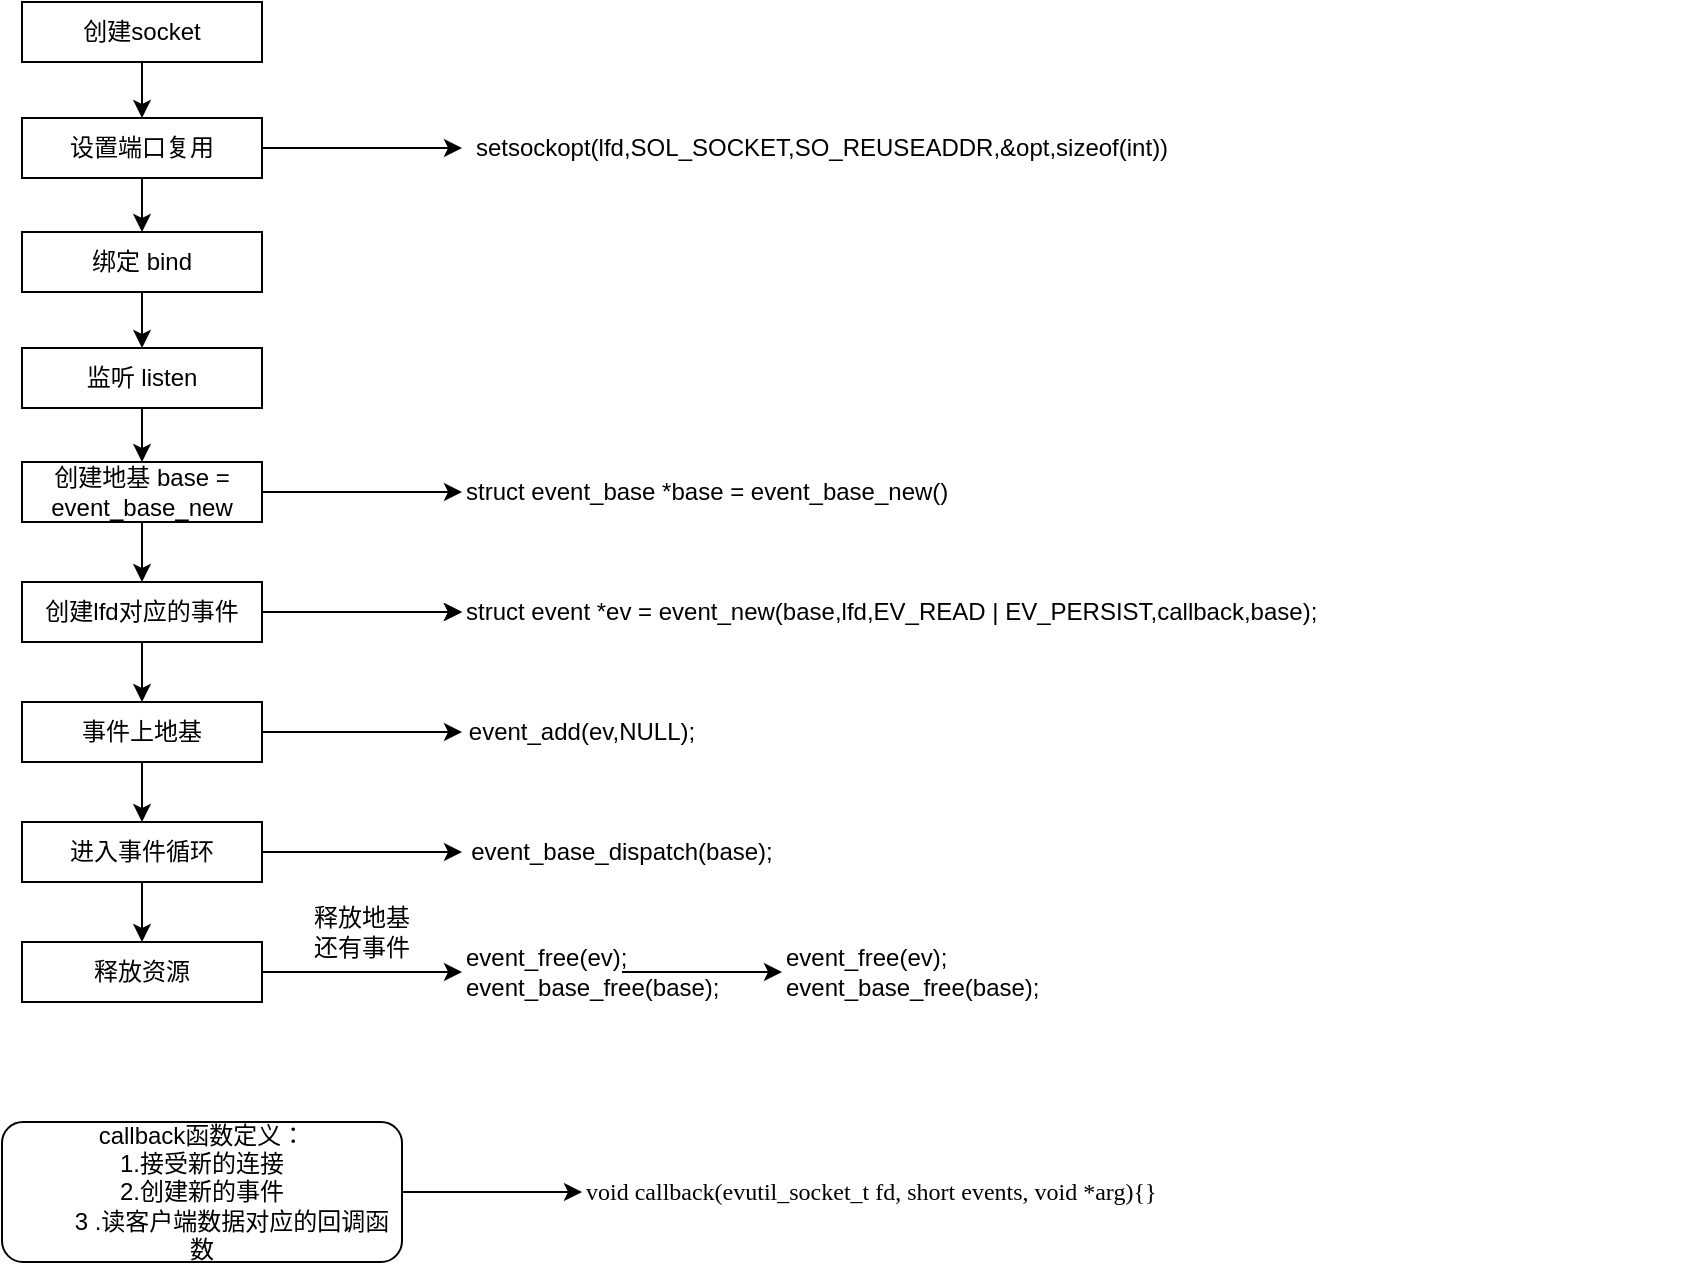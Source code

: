<mxfile version="22.0.2" type="github">
  <diagram id="C5RBs43oDa-KdzZeNtuy" name="Page-1">
    <mxGraphModel dx="1050" dy="540" grid="1" gridSize="10" guides="1" tooltips="1" connect="1" arrows="1" fold="1" page="1" pageScale="1" pageWidth="827" pageHeight="1169" math="0" shadow="0">
      <root>
        <mxCell id="WIyWlLk6GJQsqaUBKTNV-0" />
        <mxCell id="WIyWlLk6GJQsqaUBKTNV-1" parent="WIyWlLk6GJQsqaUBKTNV-0" />
        <mxCell id="k3k_9TDSbaum7FikCewz-22" style="edgeStyle=none;rounded=0;orthogonalLoop=1;jettySize=auto;html=1;exitX=0.5;exitY=1;exitDx=0;exitDy=0;entryX=0.5;entryY=0;entryDx=0;entryDy=0;" edge="1" parent="WIyWlLk6GJQsqaUBKTNV-1" source="k3k_9TDSbaum7FikCewz-9" target="k3k_9TDSbaum7FikCewz-11">
          <mxGeometry relative="1" as="geometry" />
        </mxCell>
        <mxCell id="k3k_9TDSbaum7FikCewz-9" value="创建socket" style="rounded=0;whiteSpace=wrap;html=1;" vertex="1" parent="WIyWlLk6GJQsqaUBKTNV-1">
          <mxGeometry x="40" y="30" width="120" height="30" as="geometry" />
        </mxCell>
        <mxCell id="k3k_9TDSbaum7FikCewz-16" style="rounded=0;orthogonalLoop=1;jettySize=auto;html=1;exitX=1;exitY=0.5;exitDx=0;exitDy=0;" edge="1" parent="WIyWlLk6GJQsqaUBKTNV-1" source="k3k_9TDSbaum7FikCewz-11">
          <mxGeometry relative="1" as="geometry">
            <mxPoint x="260" y="103" as="targetPoint" />
          </mxGeometry>
        </mxCell>
        <mxCell id="k3k_9TDSbaum7FikCewz-23" style="edgeStyle=none;rounded=0;orthogonalLoop=1;jettySize=auto;html=1;exitX=0.5;exitY=1;exitDx=0;exitDy=0;entryX=0.5;entryY=0;entryDx=0;entryDy=0;" edge="1" parent="WIyWlLk6GJQsqaUBKTNV-1" source="k3k_9TDSbaum7FikCewz-11" target="k3k_9TDSbaum7FikCewz-12">
          <mxGeometry relative="1" as="geometry" />
        </mxCell>
        <mxCell id="k3k_9TDSbaum7FikCewz-11" value="设置端口复用" style="rounded=0;whiteSpace=wrap;html=1;" vertex="1" parent="WIyWlLk6GJQsqaUBKTNV-1">
          <mxGeometry x="40" y="88" width="120" height="30" as="geometry" />
        </mxCell>
        <mxCell id="k3k_9TDSbaum7FikCewz-24" style="edgeStyle=none;rounded=0;orthogonalLoop=1;jettySize=auto;html=1;exitX=0.5;exitY=1;exitDx=0;exitDy=0;" edge="1" parent="WIyWlLk6GJQsqaUBKTNV-1" source="k3k_9TDSbaum7FikCewz-12" target="k3k_9TDSbaum7FikCewz-18">
          <mxGeometry relative="1" as="geometry" />
        </mxCell>
        <mxCell id="k3k_9TDSbaum7FikCewz-12" value="绑定 bind" style="rounded=0;whiteSpace=wrap;html=1;" vertex="1" parent="WIyWlLk6GJQsqaUBKTNV-1">
          <mxGeometry x="40" y="145" width="120" height="30" as="geometry" />
        </mxCell>
        <mxCell id="k3k_9TDSbaum7FikCewz-17" value="setsockopt(lfd,SOL_SOCKET,SO_REUSEADDR,&amp;amp;opt,sizeof(int))" style="text;strokeColor=none;align=center;fillColor=none;html=1;verticalAlign=middle;whiteSpace=wrap;rounded=0;" vertex="1" parent="WIyWlLk6GJQsqaUBKTNV-1">
          <mxGeometry x="410" y="88" width="60" height="30" as="geometry" />
        </mxCell>
        <mxCell id="k3k_9TDSbaum7FikCewz-25" style="edgeStyle=none;rounded=0;orthogonalLoop=1;jettySize=auto;html=1;exitX=0.5;exitY=1;exitDx=0;exitDy=0;entryX=0.5;entryY=0;entryDx=0;entryDy=0;" edge="1" parent="WIyWlLk6GJQsqaUBKTNV-1" source="k3k_9TDSbaum7FikCewz-18" target="k3k_9TDSbaum7FikCewz-19">
          <mxGeometry relative="1" as="geometry" />
        </mxCell>
        <mxCell id="k3k_9TDSbaum7FikCewz-18" value="监听 listen" style="rounded=0;whiteSpace=wrap;html=1;" vertex="1" parent="WIyWlLk6GJQsqaUBKTNV-1">
          <mxGeometry x="40" y="203" width="120" height="30" as="geometry" />
        </mxCell>
        <mxCell id="k3k_9TDSbaum7FikCewz-20" style="rounded=0;orthogonalLoop=1;jettySize=auto;html=1;exitX=1;exitY=0.5;exitDx=0;exitDy=0;entryX=0;entryY=0.5;entryDx=0;entryDy=0;" edge="1" parent="WIyWlLk6GJQsqaUBKTNV-1" source="k3k_9TDSbaum7FikCewz-19" target="k3k_9TDSbaum7FikCewz-21">
          <mxGeometry relative="1" as="geometry">
            <mxPoint x="240" y="265" as="targetPoint" />
          </mxGeometry>
        </mxCell>
        <mxCell id="k3k_9TDSbaum7FikCewz-44" style="edgeStyle=none;rounded=0;orthogonalLoop=1;jettySize=auto;html=1;exitX=0.5;exitY=1;exitDx=0;exitDy=0;entryX=0.5;entryY=0;entryDx=0;entryDy=0;" edge="1" parent="WIyWlLk6GJQsqaUBKTNV-1" source="k3k_9TDSbaum7FikCewz-19" target="k3k_9TDSbaum7FikCewz-26">
          <mxGeometry relative="1" as="geometry" />
        </mxCell>
        <mxCell id="k3k_9TDSbaum7FikCewz-19" value="创建地基 base = event_base_new" style="rounded=0;whiteSpace=wrap;html=1;" vertex="1" parent="WIyWlLk6GJQsqaUBKTNV-1">
          <mxGeometry x="40" y="260" width="120" height="30" as="geometry" />
        </mxCell>
        <mxCell id="k3k_9TDSbaum7FikCewz-21" value="struct event_base *base = event_base_new()" style="text;strokeColor=none;align=left;fillColor=none;html=1;verticalAlign=middle;whiteSpace=wrap;rounded=0;" vertex="1" parent="WIyWlLk6GJQsqaUBKTNV-1">
          <mxGeometry x="260" y="260" width="380" height="30" as="geometry" />
        </mxCell>
        <mxCell id="k3k_9TDSbaum7FikCewz-27" style="edgeStyle=none;rounded=0;orthogonalLoop=1;jettySize=auto;html=1;exitX=1;exitY=0.5;exitDx=0;exitDy=0;entryX=0;entryY=0.5;entryDx=0;entryDy=0;" edge="1" parent="WIyWlLk6GJQsqaUBKTNV-1" source="k3k_9TDSbaum7FikCewz-26" target="k3k_9TDSbaum7FikCewz-30">
          <mxGeometry relative="1" as="geometry">
            <mxPoint x="220" y="335" as="targetPoint" />
          </mxGeometry>
        </mxCell>
        <mxCell id="k3k_9TDSbaum7FikCewz-43" value="" style="edgeStyle=none;rounded=0;orthogonalLoop=1;jettySize=auto;html=1;" edge="1" parent="WIyWlLk6GJQsqaUBKTNV-1" source="k3k_9TDSbaum7FikCewz-26" target="k3k_9TDSbaum7FikCewz-30">
          <mxGeometry relative="1" as="geometry" />
        </mxCell>
        <mxCell id="k3k_9TDSbaum7FikCewz-45" style="edgeStyle=none;rounded=0;orthogonalLoop=1;jettySize=auto;html=1;exitX=0.5;exitY=1;exitDx=0;exitDy=0;entryX=0.5;entryY=0;entryDx=0;entryDy=0;" edge="1" parent="WIyWlLk6GJQsqaUBKTNV-1" source="k3k_9TDSbaum7FikCewz-26" target="k3k_9TDSbaum7FikCewz-28">
          <mxGeometry relative="1" as="geometry" />
        </mxCell>
        <mxCell id="k3k_9TDSbaum7FikCewz-26" value="创建lfd对应的事件" style="rounded=0;whiteSpace=wrap;html=1;" vertex="1" parent="WIyWlLk6GJQsqaUBKTNV-1">
          <mxGeometry x="40" y="320" width="120" height="30" as="geometry" />
        </mxCell>
        <mxCell id="k3k_9TDSbaum7FikCewz-32" style="edgeStyle=none;rounded=0;orthogonalLoop=1;jettySize=auto;html=1;exitX=1;exitY=0.5;exitDx=0;exitDy=0;" edge="1" parent="WIyWlLk6GJQsqaUBKTNV-1" source="k3k_9TDSbaum7FikCewz-28">
          <mxGeometry relative="1" as="geometry">
            <mxPoint x="260" y="395" as="targetPoint" />
          </mxGeometry>
        </mxCell>
        <mxCell id="k3k_9TDSbaum7FikCewz-46" style="edgeStyle=none;rounded=0;orthogonalLoop=1;jettySize=auto;html=1;exitX=0.5;exitY=1;exitDx=0;exitDy=0;entryX=0.5;entryY=0;entryDx=0;entryDy=0;" edge="1" parent="WIyWlLk6GJQsqaUBKTNV-1" source="k3k_9TDSbaum7FikCewz-28" target="k3k_9TDSbaum7FikCewz-29">
          <mxGeometry relative="1" as="geometry" />
        </mxCell>
        <mxCell id="k3k_9TDSbaum7FikCewz-28" value="事件上地基" style="rounded=0;whiteSpace=wrap;html=1;" vertex="1" parent="WIyWlLk6GJQsqaUBKTNV-1">
          <mxGeometry x="40" y="380" width="120" height="30" as="geometry" />
        </mxCell>
        <mxCell id="k3k_9TDSbaum7FikCewz-38" style="edgeStyle=none;rounded=0;orthogonalLoop=1;jettySize=auto;html=1;exitX=1;exitY=0.5;exitDx=0;exitDy=0;" edge="1" parent="WIyWlLk6GJQsqaUBKTNV-1" source="k3k_9TDSbaum7FikCewz-29">
          <mxGeometry relative="1" as="geometry">
            <mxPoint x="260" y="455" as="targetPoint" />
          </mxGeometry>
        </mxCell>
        <mxCell id="k3k_9TDSbaum7FikCewz-47" style="edgeStyle=none;rounded=0;orthogonalLoop=1;jettySize=auto;html=1;exitX=0.5;exitY=1;exitDx=0;exitDy=0;" edge="1" parent="WIyWlLk6GJQsqaUBKTNV-1" source="k3k_9TDSbaum7FikCewz-29" target="k3k_9TDSbaum7FikCewz-40">
          <mxGeometry relative="1" as="geometry" />
        </mxCell>
        <mxCell id="k3k_9TDSbaum7FikCewz-29" value="进入事件循环" style="rounded=0;whiteSpace=wrap;html=1;" vertex="1" parent="WIyWlLk6GJQsqaUBKTNV-1">
          <mxGeometry x="40" y="440" width="120" height="30" as="geometry" />
        </mxCell>
        <mxCell id="k3k_9TDSbaum7FikCewz-30" value="struct event *ev = event_new(base,lfd,EV_READ | EV_PERSIST,callback,base);" style="text;strokeColor=none;align=left;fillColor=none;html=1;verticalAlign=middle;whiteSpace=wrap;rounded=0;" vertex="1" parent="WIyWlLk6GJQsqaUBKTNV-1">
          <mxGeometry x="260" y="320" width="610" height="30" as="geometry" />
        </mxCell>
        <mxCell id="k3k_9TDSbaum7FikCewz-36" value="event_add(ev,NULL);" style="text;strokeColor=none;align=center;fillColor=none;html=1;verticalAlign=middle;whiteSpace=wrap;rounded=0;" vertex="1" parent="WIyWlLk6GJQsqaUBKTNV-1">
          <mxGeometry x="290" y="380" width="60" height="30" as="geometry" />
        </mxCell>
        <mxCell id="k3k_9TDSbaum7FikCewz-37" style="edgeStyle=none;rounded=0;orthogonalLoop=1;jettySize=auto;html=1;exitX=0;exitY=0.5;exitDx=0;exitDy=0;" edge="1" parent="WIyWlLk6GJQsqaUBKTNV-1" source="k3k_9TDSbaum7FikCewz-36" target="k3k_9TDSbaum7FikCewz-36">
          <mxGeometry relative="1" as="geometry" />
        </mxCell>
        <mxCell id="k3k_9TDSbaum7FikCewz-39" value="event_base_dispatch(base);" style="text;strokeColor=none;align=center;fillColor=none;html=1;verticalAlign=middle;whiteSpace=wrap;rounded=0;" vertex="1" parent="WIyWlLk6GJQsqaUBKTNV-1">
          <mxGeometry x="310" y="440" width="60" height="30" as="geometry" />
        </mxCell>
        <mxCell id="k3k_9TDSbaum7FikCewz-41" style="edgeStyle=none;rounded=0;orthogonalLoop=1;jettySize=auto;html=1;exitX=1;exitY=0.5;exitDx=0;exitDy=0;" edge="1" parent="WIyWlLk6GJQsqaUBKTNV-1" source="k3k_9TDSbaum7FikCewz-40">
          <mxGeometry relative="1" as="geometry">
            <mxPoint x="260" y="515" as="targetPoint" />
          </mxGeometry>
        </mxCell>
        <mxCell id="k3k_9TDSbaum7FikCewz-40" value="释放资源" style="rounded=0;whiteSpace=wrap;html=1;" vertex="1" parent="WIyWlLk6GJQsqaUBKTNV-1">
          <mxGeometry x="40" y="500" width="120" height="30" as="geometry" />
        </mxCell>
        <mxCell id="k3k_9TDSbaum7FikCewz-42" value="释放地基还有事件" style="text;strokeColor=none;align=center;fillColor=none;html=1;verticalAlign=middle;whiteSpace=wrap;rounded=0;" vertex="1" parent="WIyWlLk6GJQsqaUBKTNV-1">
          <mxGeometry x="180" y="480" width="60" height="30" as="geometry" />
        </mxCell>
        <mxCell id="k3k_9TDSbaum7FikCewz-55" value="" style="edgeStyle=none;rounded=0;orthogonalLoop=1;jettySize=auto;html=1;" edge="1" parent="WIyWlLk6GJQsqaUBKTNV-1" source="k3k_9TDSbaum7FikCewz-49" target="k3k_9TDSbaum7FikCewz-54">
          <mxGeometry relative="1" as="geometry" />
        </mxCell>
        <mxCell id="k3k_9TDSbaum7FikCewz-49" value="event_free(ev); event_base_free(base);" style="text;strokeColor=none;align=left;fillColor=none;html=1;verticalAlign=middle;whiteSpace=wrap;rounded=0;" vertex="1" parent="WIyWlLk6GJQsqaUBKTNV-1">
          <mxGeometry x="260" y="500" width="80" height="30" as="geometry" />
        </mxCell>
        <mxCell id="k3k_9TDSbaum7FikCewz-52" style="edgeStyle=none;rounded=0;orthogonalLoop=1;jettySize=auto;html=1;exitX=1;exitY=0.5;exitDx=0;exitDy=0;" edge="1" parent="WIyWlLk6GJQsqaUBKTNV-1" source="k3k_9TDSbaum7FikCewz-51" target="k3k_9TDSbaum7FikCewz-53">
          <mxGeometry relative="1" as="geometry">
            <mxPoint x="330" y="603" as="targetPoint" />
          </mxGeometry>
        </mxCell>
        <mxCell id="k3k_9TDSbaum7FikCewz-51" value="callback函数定义：&lt;br&gt;1.接受新的连接&lt;br&gt;2.创建新的事件&lt;br&gt;&amp;nbsp; &amp;nbsp; &amp;nbsp; &amp;nbsp; &amp;nbsp;3 .读客户端数据对应的回调函数" style="rounded=1;whiteSpace=wrap;html=1;" vertex="1" parent="WIyWlLk6GJQsqaUBKTNV-1">
          <mxGeometry x="30" y="590" width="200" height="70" as="geometry" />
        </mxCell>
        <mxCell id="k3k_9TDSbaum7FikCewz-53" value="void callback(evutil_socket_t fd, short events, void *arg){}" style="text;strokeColor=none;align=left;fillColor=none;html=1;verticalAlign=middle;whiteSpace=wrap;rounded=0;fontFamily=Times New Roman;" vertex="1" parent="WIyWlLk6GJQsqaUBKTNV-1">
          <mxGeometry x="320" y="593.75" width="380" height="62.5" as="geometry" />
        </mxCell>
        <mxCell id="k3k_9TDSbaum7FikCewz-54" value="event_free(ev); event_base_free(base);" style="text;strokeColor=none;align=left;fillColor=none;html=1;verticalAlign=middle;whiteSpace=wrap;rounded=0;" vertex="1" parent="WIyWlLk6GJQsqaUBKTNV-1">
          <mxGeometry x="420" y="500" width="80" height="30" as="geometry" />
        </mxCell>
      </root>
    </mxGraphModel>
  </diagram>
</mxfile>
